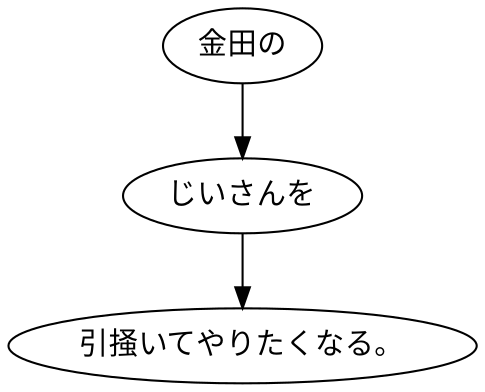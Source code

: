 digraph graph9153 {
	node0 [label="金田の"];
	node1 [label="じいさんを"];
	node2 [label="引掻いてやりたくなる。"];
	node0 -> node1;
	node1 -> node2;
}
